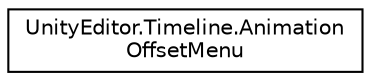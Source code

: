 digraph "Graphical Class Hierarchy"
{
 // LATEX_PDF_SIZE
  edge [fontname="Helvetica",fontsize="10",labelfontname="Helvetica",labelfontsize="10"];
  node [fontname="Helvetica",fontsize="10",shape=record];
  rankdir="LR";
  Node0 [label="UnityEditor.Timeline.Animation\lOffsetMenu",height=0.2,width=0.4,color="black", fillcolor="white", style="filled",URL="$class_unity_editor_1_1_timeline_1_1_animation_offset_menu.html",tooltip=" "];
}

